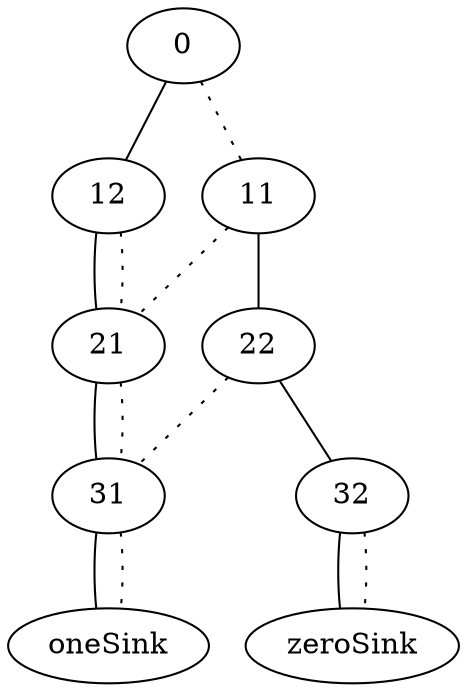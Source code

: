 digraph{
0->12 [style=solid, arrowhead="none"];
0->11 [style=dotted, arrowhead="none"];
11->22 [style=solid, arrowhead="none"];
11->21 [style=dotted, arrowhead="none"];
12->21 [style=solid, arrowhead="none"];
12->21 [style=dotted, arrowhead="none"];
21->31 [style=solid, arrowhead="none"];
21->31 [style=dotted, arrowhead="none"];
22->32 [style=solid, arrowhead="none"];
22->31 [style=dotted, arrowhead="none"];
31->oneSink [style=solid, arrowhead="none"];
31->oneSink [style=dotted, arrowhead="none"];
32->zeroSink [style=solid, arrowhead="none"];
32->zeroSink [style=dotted, arrowhead="none"];
}